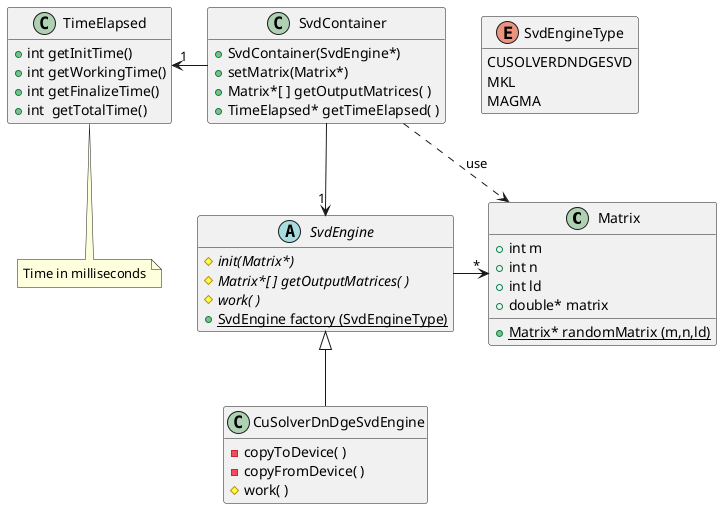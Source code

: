 @startuml diagrammaSVD

class Matrix{
    + int m
    + int n
    + int ld
    + double* matrix
    {static} + Matrix* randomMatrix (m,n,ld)

}

abstract class SvdEngine{
    
    {abstract} # init(Matrix*)
    {abstract} # Matrix*[ ] getOutputMatrices( )
    {abstract} # work( )
    {static} + SvdEngine factory (SvdEngineType)
}

enum SvdEngineType{
        CUSOLVERDNDGESVD
        MKL
        MAGMA
}

class CuSolverDnDgeSvdEngine{
    - copyToDevice( )
    - copyFromDevice( )
    # work( )
}

class TimeElapsed{
    + int getInitTime()
    + int getWorkingTime()
    + int getFinalizeTime()
    + int  getTotalTime()
}

note bottom: Time in milliseconds

class SvdContainer{
    + SvdContainer(SvdEngine*)
    + setMatrix(Matrix*)
    + Matrix*[ ] getOutputMatrices( )
    + TimeElapsed* getTimeElapsed( )
}

SvdContainer ..>  Matrix : use
SvdContainer --> "1" SvdEngine
TimeElapsed "1" <- SvdContainer
SvdEngine -> "*" Matrix
SvdEngine <|-- CuSolverDnDgeSvdEngine

hide SvdEngine fields
hide TimeElapsed fields
hide SvdContainer fields
hide CuSolverDnDgeSvdEngine fields
hide SvdEngineType methods

@enduml